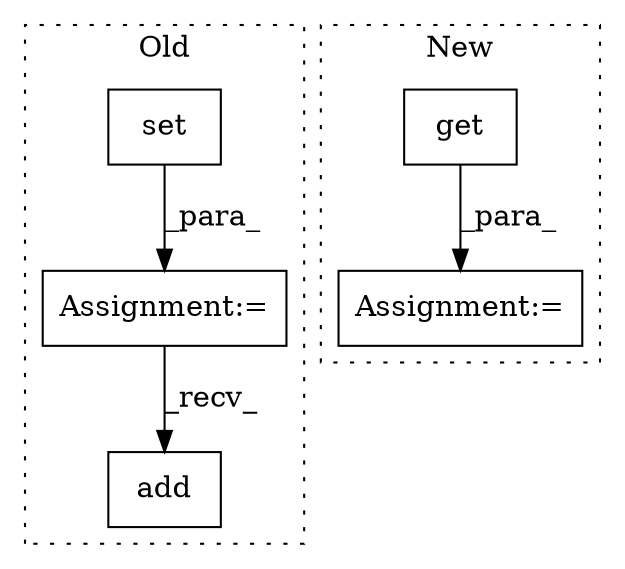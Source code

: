 digraph G {
subgraph cluster0 {
1 [label="add" a="32" s="36117,36127" l="4,1" shape="box"];
4 [label="Assignment:=" a="7" s="35919" l="1" shape="box"];
5 [label="set" a="32" s="35920" l="5" shape="box"];
label = "Old";
style="dotted";
}
subgraph cluster1 {
2 [label="get" a="32" s="36276,36288" l="4,1" shape="box"];
3 [label="Assignment:=" a="7" s="36768" l="2" shape="box"];
label = "New";
style="dotted";
}
2 -> 3 [label="_para_"];
4 -> 1 [label="_recv_"];
5 -> 4 [label="_para_"];
}